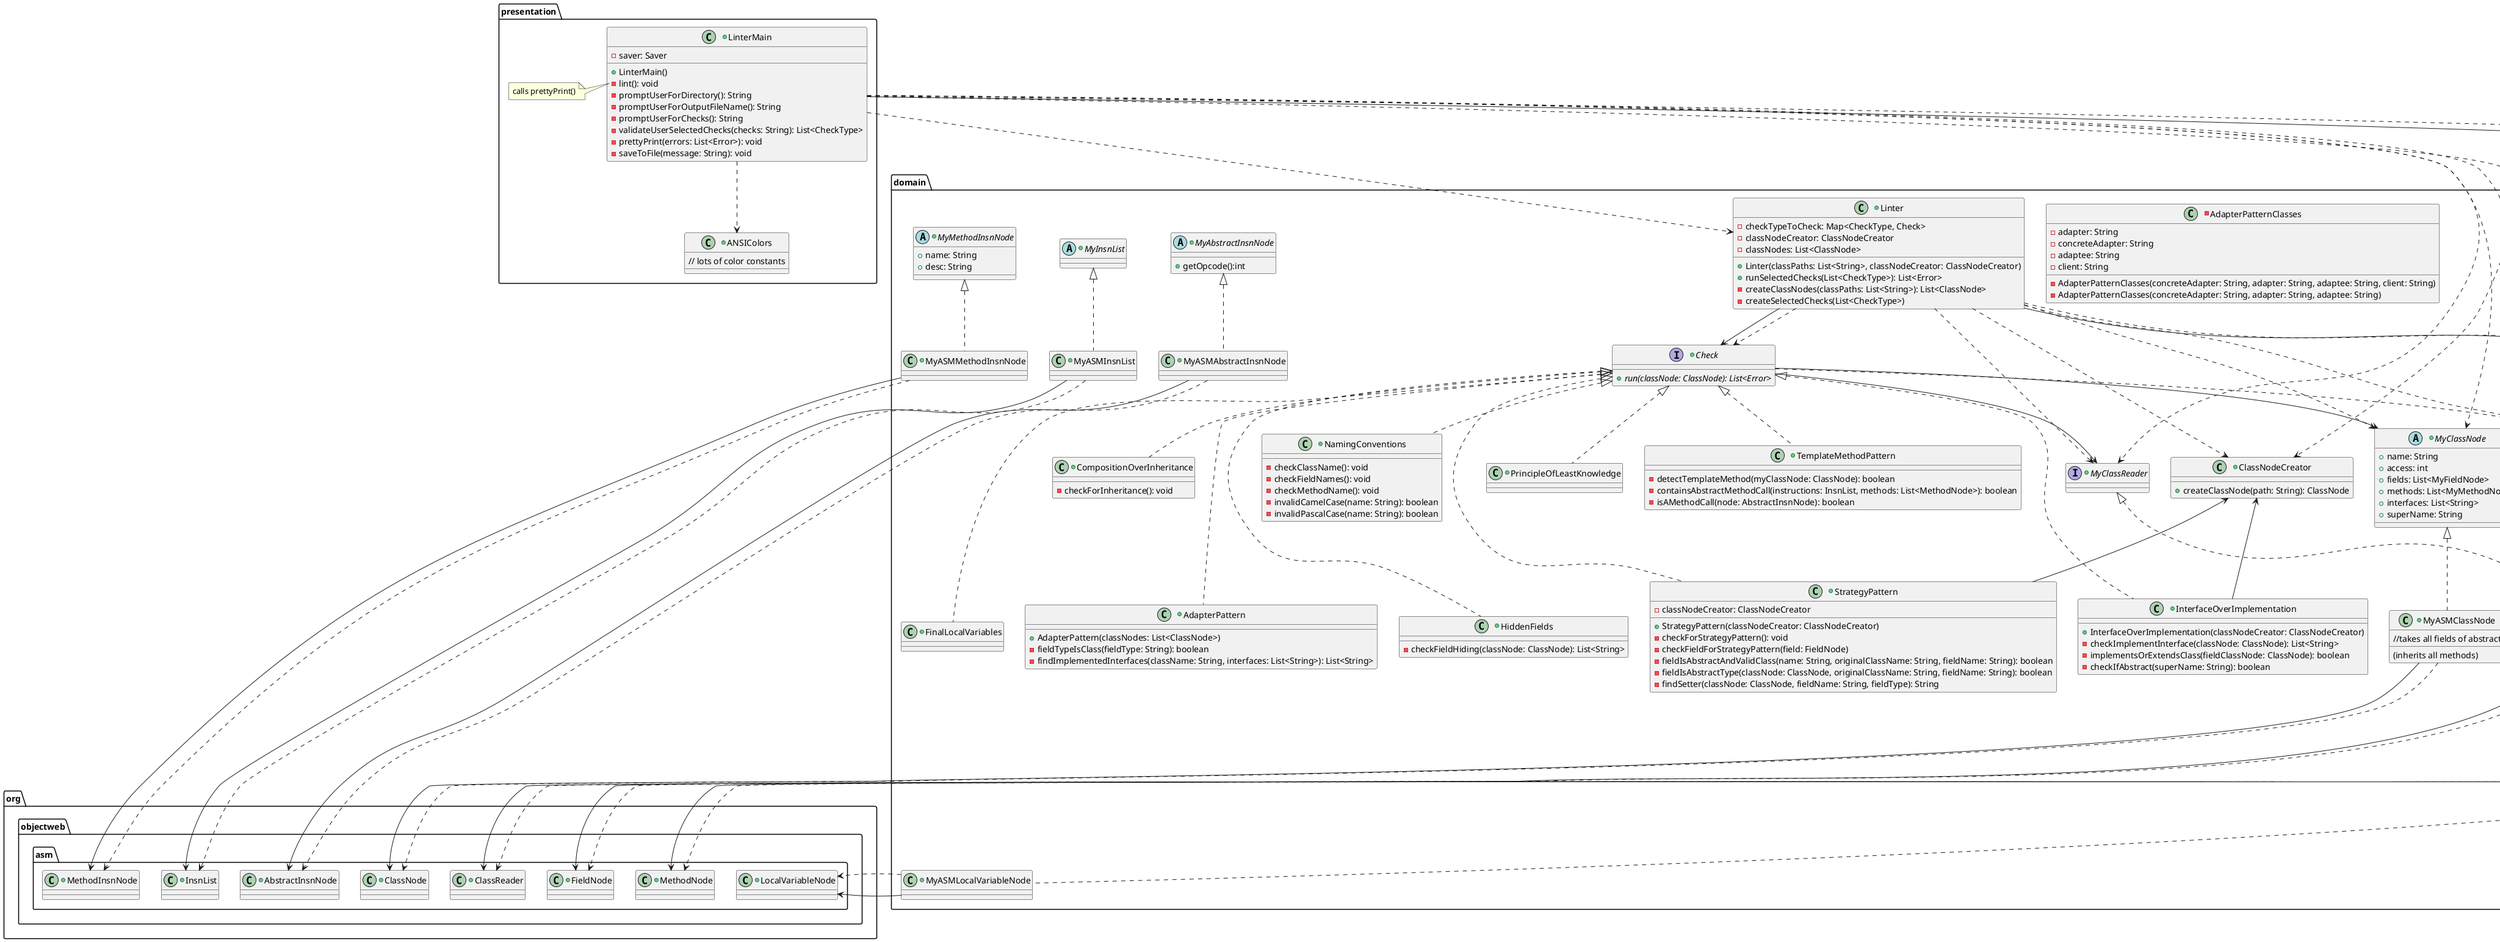 @startuml
package presentation {
+class ANSIColors {
// lots of color constants
}

+class LinterMain {
-saver: Saver
+LinterMain()
-lint(): void
-promptUserForDirectory(): String
-promptUserForOutputFileName(): String
-promptUserForChecks(): String
-validateUserSelectedChecks(checks: String): List<CheckType>
-prettyPrint(errors: List<Error>): void
-saveToFile(message: String): void
}
note left of LinterMain::lint
    calls prettyPrint()
end note
}

package domain {
    +class AdapterPattern {
        +AdapterPattern(classNodes: List<ClassNode>)
        -fieldTypeIsClass(fieldType: String): boolean
        -findImplementedInterfaces(className: String, interfaces: List<String>): List<String>
    }

    -class AdapterPatternClasses {
        -adapter: String
        -concreteAdapter: String
        -adaptee: String
        -client: String
        -AdapterPatternClasses(concreteAdapter: String, adapter: String, adaptee: String, client: String)
        -AdapterPatternClasses(concreteAdapter: String, adapter: String, adaptee: String)
    }

    +interface Check {
        +{abstract}run(classNode: ClassNode): List<Error>
    }

    +enum CheckType {
        HIDDEN_FIELDS,
        NAMING_CONVENTIONS,
        MAGIC_NUMBERS,
        INTERFACE_OVER_IMPLEMENTATION,
        COMPOSITION_OVER_INHERITANCE,
        PLK,
        TEMPLATE,
        STRATEGY,
        ADAPTER
    }

    +class ClassNodeCreator {
        +createClassNode(path: String): ClassNode
    }

    +class CompositionOverInheritance implements Check {
        -checkForInheritance(): void
    }

    +class Error {
        -lineNumber: int
        -checkType: CheckType
        -message: String
        +Error(lineNumber: int, checkType: CheckType, message: String)
        +getLineNumber(): int
        +getCheckType(): CheckType
        +getMessage(): String
    }

    +class FinalLocalVariables {
    }

    +class HiddenFields {
        -checkFieldHiding(classNode: ClassNode): List<String>
    }

    +class InterfaceOverImplementation {
        +InterfaceOverImplementation(classNodeCreator: ClassNodeCreator)
        -checkImplementInterface(classNode: ClassNode): List<String>
        -implementsOrExtendsClass(fieldClassNode: ClassNode): boolean
        -checkIfAbstract(superName: String): boolean
    }

    +class Linter {
        -checkTypeToCheck: Map<CheckType, Check>
        -classNodeCreator: ClassNodeCreator
        -classNodes: List<ClassNode>
        +Linter(classPaths: List<String>, classNodeCreator: ClassNodeCreator)
        +runSelectedChecks(List<CheckType>): List<Error>
        -createClassNodes(classPaths: List<String>): List<ClassNode>
        -createSelectedChecks(List<CheckType>)
    }

    +class MyASMClassNode implements MyClassNode {
        //takes all fields of abstract
        (inherits all methods)
    }

    +class MyASMClassReader implements MyClassReader {
    }

    +class MyASMFieldNode implements MyFieldNode {
    }

    +class MyASMMethodNode implements MyMethodNode{
    }

    +class MyASMLocalVariableNode implements MyLocalVariableNode{
    }

    +class MyASMInsnList implements MyInsnList{
    }

    +class MyASMAbstractInsnNode implements MyAbstractInsnNode{
    }

    +class MyASMMethodInsnNode implements MyMethodInsnNode{
    }

    +abstract MyClassNode {
        +name: String
        +access: int
        +fields: List<MyFieldNode>
        +methods: List<MyMethodNode>
        +interfaces: List<String>
        +superName: String
    }

    +interface MyClassReader {
    }

    +abstract MyFieldNode {
        +name: String
        +desc: String
    }

    +abstract MyMethodNode{
        +localVariables:List<MyLocalVariableNode>
        +access: int
        +instructions: MyInsnList
    }

    +abstract MyLocalVariableNode{
        +name: String
    }

    +abstract MyInsnList{
    }

    +abstract MyAbstractInsnNode{
        +getOpcode():int
    }

    +abstract MyMethodInsnNode{
        +name: String
        +desc: String
    }

    +class NamingConventions implements Check {
        -checkClassName(): void
        -checkFieldNames(): void
        -checkMethodName(): void
        -invalidCamelCase(name: String): boolean
        -invalidPascalCase(name: String): boolean
    }

    +class PrincipleOfLeastKnowledge implements Check {
    }

    +class StrategyPattern {
        -classNodeCreator: ClassNodeCreator
        +StrategyPattern(classNodeCreator: ClassNodeCreator)
        -checkForStrategyPattern(): void
        -checkFieldForStrategyPattern(field: FieldNode)
        -fieldIsAbstractAndValidClass(name: String, originalClassName: String, fieldName: String): boolean
        -fieldIsAbstractType(classNode: ClassNode, originalClassName: String, fieldName: String): boolean
        -findSetter(classNode: ClassNode, fieldName: String, fieldType): String
    }

    +class TemplateMethodPattern implements Check {
        -detectTemplateMethod(myClassNode: ClassNode): boolean
        -containsAbstractMethodCall(instructions: InsnList, methods: List<MethodNode>): boolean
        -isAMethodCall(node: AbstractInsnNode): boolean
    }
}

package datasource {
    +class ErrorSaver implements Saver {
        +saveError(message: String): void
    }

    +interface Saver {
        +{abstract} saveError(message: String): void
    }
}

package org.objectweb.asm {
    +class ClassNode {
    }

    +class ClassReader {
    }

    +class FieldNode{
    }

    +class MethodNode{
    }

    +class LocalVariableNode{
    }

    +class InsnList{
    }

    +class AbstractInsnNode{
    }

    +class MethodInsnNode{
    }
}

Check ..> Error
Check --> domain.MyClassNode
Check --> domain.MyClassReader
'^ remove?

Check <|... AdapterPattern
Check <|... FinalLocalVariables
Check <|... HiddenFields
Check <|... InterfaceOverImplementation
Check <|... StrategyPattern

ClassNodeCreator <-- InterfaceOverImplementation
ClassNodeCreator <-- StrategyPattern

domain.MyASMClassNode --> org.objectweb.asm.ClassNode
domain.MyASMClassNode ..> org.objectweb.asm.ClassNode

domain.MyClassNode --> "*" domain.MyFieldNode
domain.MyClassNode --> "*" domain.MyMethodNode

domain.MyASMClassReader --> org.objectweb.asm.ClassReader
domain.MyASMClassReader ..> org.objectweb.asm.ClassReader

domain.MyASMFieldNode -> org.objectweb.asm.FieldNode
domain.MyASMFieldNode .> org.objectweb.asm.FieldNode

domain.MyASMMethodNode -> org.objectweb.asm.MethodNode
domain.MyASMMethodNode .> org.objectweb.asm.MethodNode

domain.MyMethodNode -->"*" domain.MyLocalVariableNode

domain.MyASMLocalVariableNode -> org.objectweb.asm.LocalVariableNode
domain.MyASMLocalVariableNode .> org.objectweb.asm.LocalVariableNode

domain.MyASMInsnList -> org.objectweb.asm.InsnList
domain.MyASMInsnList .> org.objectweb.asm.InsnList

domain.MyASMAbstractInsnNode -> org.objectweb.asm.AbstractInsnNode
domain.MyASMAbstractInsnNode .> org.objectweb.asm.AbstractInsnNode

domain.MyASMMethodInsnNode -> org.objectweb.asm.MethodInsnNode
domain.MyASMMethodInsnNode .> org.objectweb.asm.MethodInsnNode





Error --> CheckType

Linter --> Check
Linter ..> Check
Linter --> CheckType
Linter ..> CheckType
Linter ..> Error
Linter ..> domain.MyClassNode
Linter ..> domain.MyClassReader
Linter ..> ClassNodeCreator

LinterMain ..> ANSIColors
LinterMain .down.> CheckType
LinterMain .down.> Error
LinterMain .down.> Linter
LinterMain .down.> domain.MyClassNode
LinterMain .down.> domain.MyClassReader
LinterMain ..> ClassNodeCreator
LinterMain -down-> Saver
@enduml